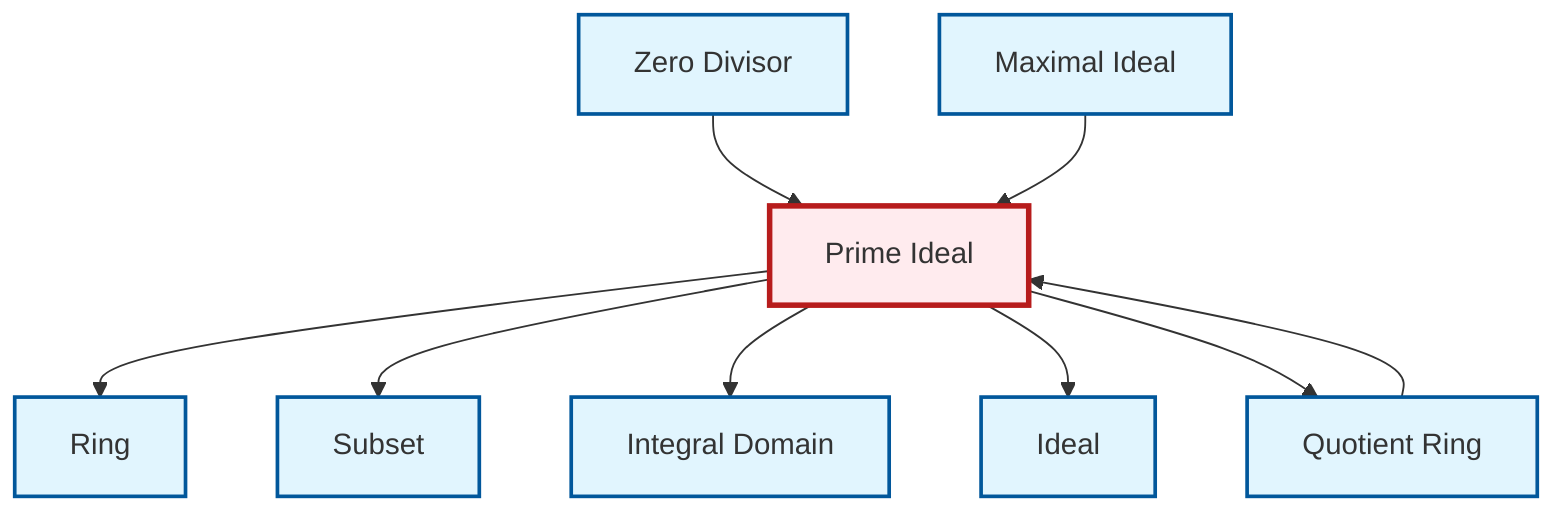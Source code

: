 graph TD
    classDef definition fill:#e1f5fe,stroke:#01579b,stroke-width:2px
    classDef theorem fill:#f3e5f5,stroke:#4a148c,stroke-width:2px
    classDef axiom fill:#fff3e0,stroke:#e65100,stroke-width:2px
    classDef example fill:#e8f5e9,stroke:#1b5e20,stroke-width:2px
    classDef current fill:#ffebee,stroke:#b71c1c,stroke-width:3px
    def-zero-divisor["Zero Divisor"]:::definition
    def-ring["Ring"]:::definition
    def-integral-domain["Integral Domain"]:::definition
    def-subset["Subset"]:::definition
    def-prime-ideal["Prime Ideal"]:::definition
    def-quotient-ring["Quotient Ring"]:::definition
    def-maximal-ideal["Maximal Ideal"]:::definition
    def-ideal["Ideal"]:::definition
    def-prime-ideal --> def-ring
    def-prime-ideal --> def-subset
    def-prime-ideal --> def-integral-domain
    def-zero-divisor --> def-prime-ideal
    def-maximal-ideal --> def-prime-ideal
    def-prime-ideal --> def-ideal
    def-quotient-ring --> def-prime-ideal
    def-prime-ideal --> def-quotient-ring
    class def-prime-ideal current